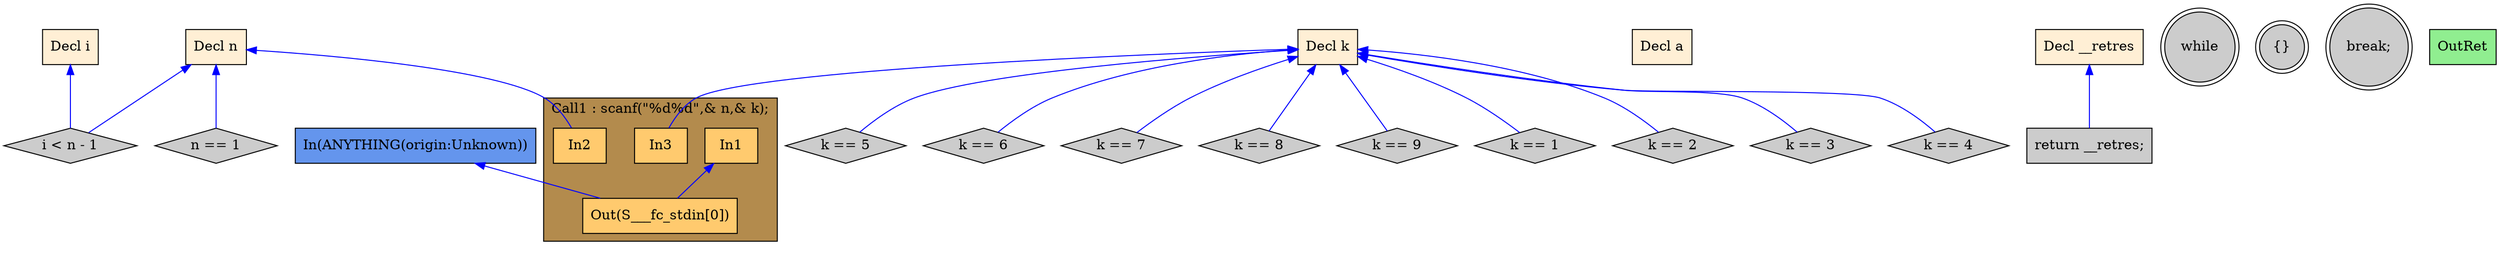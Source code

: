 digraph G {
  rankdir=TB;
  node [style="filled", ];
  2 [label="Decl n", fillcolor="#FFEFD5", shape=box, ];
  3 [label="Decl k", fillcolor="#FFEFD5", shape=box, ];
  4 [label="Decl i", fillcolor="#FFEFD5", shape=box, ];
  5 [label="Decl a", fillcolor="#FFEFD5", shape=box, ];
  6 [label="Decl __retres", fillcolor="#FFEFD5", shape=box, ];
  8 [label="In1", fillcolor="#FFCA6E", shape=box, ];
  9 [label="In2", fillcolor="#FFCA6E", shape=box, ];
  10 [label="In3", fillcolor="#FFCA6E", shape=box, ];
  11 [label="Out(S___fc_stdin[0])", fillcolor="#FFCA6E", shape=box, ];
  12 [label="n == 1", fillcolor="#CCCCCC", shape=diamond, ];
  13 [label="while", fillcolor="#CCCCCC", shape=doublecircle, ];
  14 [label="i < n - 1", fillcolor="#CCCCCC", shape=diamond, ];
  15 [label="{}", fillcolor="#CCCCCC", shape=doublecircle, ];
  16 [label="break;", fillcolor="#CCCCCC", shape=doublecircle, ];
  17 [label="k == 1", fillcolor="#CCCCCC", shape=diamond, ];
  18 [label="k == 2", fillcolor="#CCCCCC", shape=diamond, ];
  19 [label="k == 3", fillcolor="#CCCCCC", shape=diamond, ];
  20 [label="k == 4", fillcolor="#CCCCCC", shape=diamond, ];
  21 [label="k == 5", fillcolor="#CCCCCC", shape=diamond, ];
  22 [label="k == 6", fillcolor="#CCCCCC", shape=diamond, ];
  23 [label="k == 7", fillcolor="#CCCCCC", shape=diamond, ];
  24 [label="k == 8", fillcolor="#CCCCCC", shape=diamond, ];
  25 [label="k == 9", fillcolor="#CCCCCC", shape=diamond, ];
  26 [label="return __retres;", fillcolor="#CCCCCC", shape=box, ];
  27 [label="OutRet", fillcolor="#90EE90", shape=box, ];
  28 [label="In(ANYTHING(origin:Unknown))", fillcolor="#6495ED", shape=box, ];
  
  subgraph cluster_Call1 { label="Call1 : scanf(\"%d%d\",& n,& k);";
                           fillcolor="#B38B4D"; style="filled"; 11;10;9;8;
     };
  
  edge [dir=back, ];
  2 -> 9 [color="#0000FF", ];
  3 -> 10 [color="#0000FF", ];
  8 -> 11 [color="#0000FF", ];
  28 -> 11 [color="#0000FF", ];
  2 -> 12 [color="#0000FF", ];
  2 -> 14 [color="#0000FF", ];
  4 -> 14 [color="#0000FF", ];
  3 -> 17 [color="#0000FF", ];
  3 -> 18 [color="#0000FF", ];
  3 -> 19 [color="#0000FF", ];
  3 -> 20 [color="#0000FF", ];
  3 -> 21 [color="#0000FF", ];
  3 -> 22 [color="#0000FF", ];
  3 -> 23 [color="#0000FF", ];
  3 -> 24 [color="#0000FF", ];
  3 -> 25 [color="#0000FF", ];
  6 -> 26 [color="#0000FF", ];
  
  }